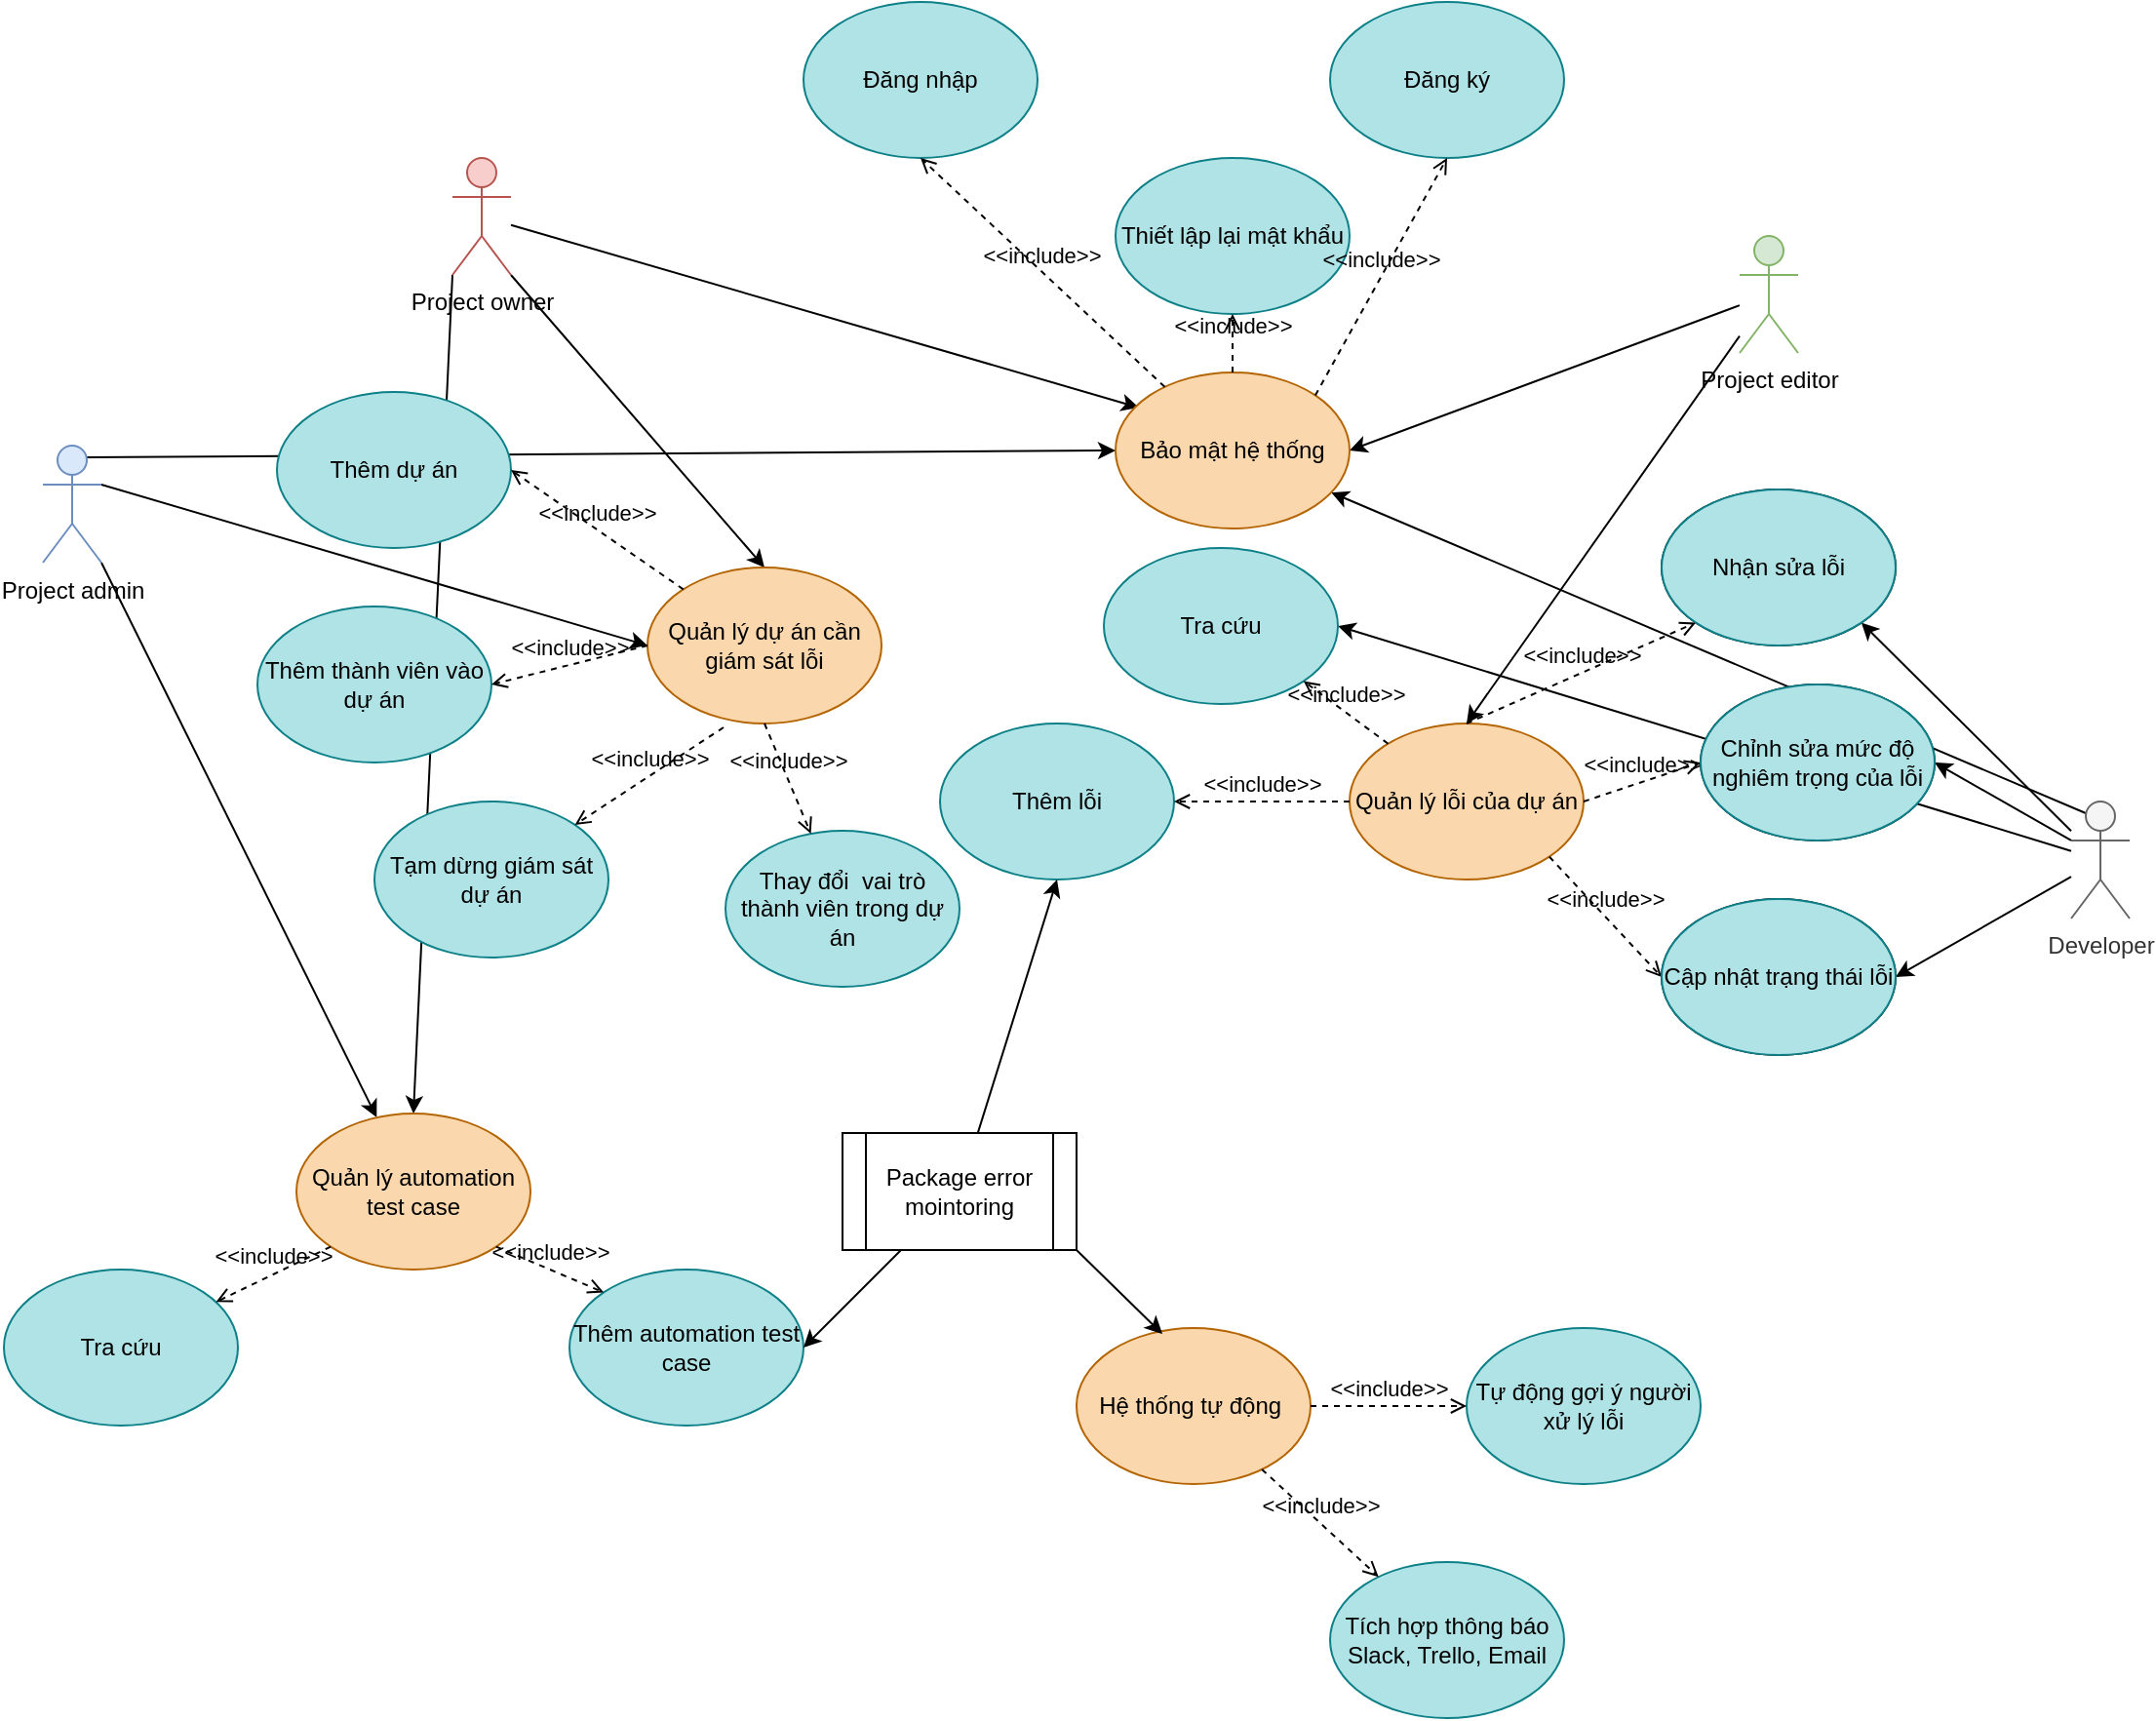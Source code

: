 <mxfile version="15.2.9" type="device"><diagram id="b39oWByr7HVO7zAtlw5A" name="Page-1"><mxGraphModel dx="1929" dy="1761" grid="1" gridSize="10" guides="1" tooltips="1" connect="1" arrows="1" fold="1" page="1" pageScale="1" pageWidth="827" pageHeight="1169" math="0" shadow="0"><root><mxCell id="0"/><mxCell id="1" parent="0"/><mxCell id="U4MvvCS_DPoj0P0R5FW4-27" style="rounded=0;orthogonalLoop=1;jettySize=auto;html=1;entryX=0.1;entryY=0.225;entryDx=0;entryDy=0;entryPerimeter=0;" parent="1" source="U4MvvCS_DPoj0P0R5FW4-1" target="U4MvvCS_DPoj0P0R5FW4-59" edge="1"><mxGeometry relative="1" as="geometry"/></mxCell><mxCell id="U4MvvCS_DPoj0P0R5FW4-55" style="edgeStyle=none;rounded=0;orthogonalLoop=1;jettySize=auto;html=1;exitX=1;exitY=1;exitDx=0;exitDy=0;exitPerimeter=0;entryX=0.5;entryY=0;entryDx=0;entryDy=0;" parent="1" source="U4MvvCS_DPoj0P0R5FW4-1" target="U4MvvCS_DPoj0P0R5FW4-9" edge="1"><mxGeometry relative="1" as="geometry"/></mxCell><mxCell id="U4MvvCS_DPoj0P0R5FW4-58" style="edgeStyle=none;rounded=0;orthogonalLoop=1;jettySize=auto;html=1;exitX=0;exitY=1;exitDx=0;exitDy=0;exitPerimeter=0;entryX=0.5;entryY=0;entryDx=0;entryDy=0;" parent="1" source="U4MvvCS_DPoj0P0R5FW4-1" target="U4MvvCS_DPoj0P0R5FW4-22" edge="1"><mxGeometry relative="1" as="geometry"/></mxCell><mxCell id="U4MvvCS_DPoj0P0R5FW4-1" value="Project owner" style="shape=umlActor;verticalLabelPosition=bottom;verticalAlign=top;html=1;outlineConnect=0;fillColor=#f8cecc;strokeColor=#b85450;" parent="1" vertex="1"><mxGeometry x="40" y="40" width="30" height="60" as="geometry"/></mxCell><mxCell id="U4MvvCS_DPoj0P0R5FW4-28" style="edgeStyle=none;rounded=0;orthogonalLoop=1;jettySize=auto;html=1;" parent="1" source="U4MvvCS_DPoj0P0R5FW4-2" edge="1"><mxGeometry relative="1" as="geometry"><mxPoint x="500" y="190" as="targetPoint"/></mxGeometry></mxCell><mxCell id="U4MvvCS_DPoj0P0R5FW4-41" style="edgeStyle=none;rounded=0;orthogonalLoop=1;jettySize=auto;html=1;entryX=0.5;entryY=0;entryDx=0;entryDy=0;" parent="1" source="U4MvvCS_DPoj0P0R5FW4-2" target="U4MvvCS_DPoj0P0R5FW4-14" edge="1"><mxGeometry relative="1" as="geometry"/></mxCell><mxCell id="U4MvvCS_DPoj0P0R5FW4-2" value="Project editor" style="shape=umlActor;verticalLabelPosition=bottom;verticalAlign=top;html=1;outlineConnect=0;fillColor=#d5e8d4;strokeColor=#82b366;" parent="1" vertex="1"><mxGeometry x="700" y="80" width="30" height="60" as="geometry"/></mxCell><mxCell id="U4MvvCS_DPoj0P0R5FW4-38" style="edgeStyle=none;rounded=0;orthogonalLoop=1;jettySize=auto;html=1;entryX=1;entryY=0.5;entryDx=0;entryDy=0;" parent="1" source="U4MvvCS_DPoj0P0R5FW4-3" target="U4MvvCS_DPoj0P0R5FW4-19" edge="1"><mxGeometry relative="1" as="geometry"/></mxCell><mxCell id="U4MvvCS_DPoj0P0R5FW4-39" style="edgeStyle=none;rounded=0;orthogonalLoop=1;jettySize=auto;html=1;exitX=0;exitY=0.333;exitDx=0;exitDy=0;exitPerimeter=0;entryX=1;entryY=0.5;entryDx=0;entryDy=0;" parent="1" source="U4MvvCS_DPoj0P0R5FW4-3" target="U4MvvCS_DPoj0P0R5FW4-20" edge="1"><mxGeometry relative="1" as="geometry"/></mxCell><mxCell id="U4MvvCS_DPoj0P0R5FW4-40" style="edgeStyle=none;rounded=0;orthogonalLoop=1;jettySize=auto;html=1;entryX=1;entryY=1;entryDx=0;entryDy=0;" parent="1" source="U4MvvCS_DPoj0P0R5FW4-3" target="U4MvvCS_DPoj0P0R5FW4-21" edge="1"><mxGeometry relative="1" as="geometry"/></mxCell><mxCell id="U4MvvCS_DPoj0P0R5FW4-56" style="edgeStyle=none;rounded=0;orthogonalLoop=1;jettySize=auto;html=1;entryX=1;entryY=0.5;entryDx=0;entryDy=0;" parent="1" source="U4MvvCS_DPoj0P0R5FW4-3" target="U4MvvCS_DPoj0P0R5FW4-24" edge="1"><mxGeometry relative="1" as="geometry"/></mxCell><mxCell id="U4MvvCS_DPoj0P0R5FW4-63" style="edgeStyle=none;rounded=0;orthogonalLoop=1;jettySize=auto;html=1;exitX=0.25;exitY=0.1;exitDx=0;exitDy=0;exitPerimeter=0;" parent="1" source="U4MvvCS_DPoj0P0R5FW4-3" target="U4MvvCS_DPoj0P0R5FW4-59" edge="1"><mxGeometry relative="1" as="geometry"/></mxCell><mxCell id="U4MvvCS_DPoj0P0R5FW4-3" value="Developer" style="shape=umlActor;verticalLabelPosition=bottom;verticalAlign=top;html=1;outlineConnect=0;fillColor=#f5f5f5;strokeColor=#666666;fontColor=#333333;" parent="1" vertex="1"><mxGeometry x="870" y="370" width="30" height="60" as="geometry"/></mxCell><mxCell id="U4MvvCS_DPoj0P0R5FW4-49" style="edgeStyle=none;rounded=0;orthogonalLoop=1;jettySize=auto;html=1;exitX=0.75;exitY=0.1;exitDx=0;exitDy=0;exitPerimeter=0;entryX=0;entryY=0.5;entryDx=0;entryDy=0;" parent="1" source="U4MvvCS_DPoj0P0R5FW4-4" target="U4MvvCS_DPoj0P0R5FW4-59" edge="1"><mxGeometry relative="1" as="geometry"/></mxCell><mxCell id="U4MvvCS_DPoj0P0R5FW4-54" style="edgeStyle=none;rounded=0;orthogonalLoop=1;jettySize=auto;html=1;exitX=1;exitY=0.333;exitDx=0;exitDy=0;exitPerimeter=0;entryX=0;entryY=0.5;entryDx=0;entryDy=0;" parent="1" source="U4MvvCS_DPoj0P0R5FW4-4" target="U4MvvCS_DPoj0P0R5FW4-9" edge="1"><mxGeometry relative="1" as="geometry"/></mxCell><mxCell id="U4MvvCS_DPoj0P0R5FW4-57" style="edgeStyle=none;rounded=0;orthogonalLoop=1;jettySize=auto;html=1;exitX=1;exitY=1;exitDx=0;exitDy=0;exitPerimeter=0;" parent="1" source="U4MvvCS_DPoj0P0R5FW4-4" target="U4MvvCS_DPoj0P0R5FW4-22" edge="1"><mxGeometry relative="1" as="geometry"/></mxCell><mxCell id="U4MvvCS_DPoj0P0R5FW4-4" value="Project admin&lt;br&gt;" style="shape=umlActor;verticalLabelPosition=bottom;verticalAlign=top;html=1;outlineConnect=0;fillColor=#dae8fc;strokeColor=#6c8ebf;" parent="1" vertex="1"><mxGeometry x="-170" y="187.5" width="30" height="60" as="geometry"/></mxCell><mxCell id="U4MvvCS_DPoj0P0R5FW4-6" value="Đăng nhập" style="ellipse;whiteSpace=wrap;html=1;fillColor=#b0e3e6;strokeColor=#0e8088;" parent="1" vertex="1"><mxGeometry x="220" y="-40" width="120" height="80" as="geometry"/></mxCell><mxCell id="U4MvvCS_DPoj0P0R5FW4-7" value="Đăng ký" style="ellipse;whiteSpace=wrap;html=1;fillColor=#b0e3e6;strokeColor=#0e8088;" parent="1" vertex="1"><mxGeometry x="490" y="-40" width="120" height="80" as="geometry"/></mxCell><mxCell id="U4MvvCS_DPoj0P0R5FW4-8" value="Thiết lập lại mật khẩu" style="ellipse;whiteSpace=wrap;html=1;fillColor=#b0e3e6;strokeColor=#0e8088;" parent="1" vertex="1"><mxGeometry x="380" y="40" width="120" height="80" as="geometry"/></mxCell><mxCell id="U4MvvCS_DPoj0P0R5FW4-9" value="Quản lý dự án cần giám sát lỗi" style="ellipse;whiteSpace=wrap;html=1;fillColor=#fad7ac;strokeColor=#b46504;" parent="1" vertex="1"><mxGeometry x="140" y="250" width="120" height="80" as="geometry"/></mxCell><mxCell id="U4MvvCS_DPoj0P0R5FW4-10" value="Thêm dự án" style="ellipse;whiteSpace=wrap;html=1;fillColor=#b0e3e6;strokeColor=#0e8088;" parent="1" vertex="1"><mxGeometry x="-50" y="160" width="120" height="80" as="geometry"/></mxCell><mxCell id="U4MvvCS_DPoj0P0R5FW4-11" value="Thêm thành viên vào dự án" style="ellipse;whiteSpace=wrap;html=1;fillColor=#b0e3e6;strokeColor=#0e8088;" parent="1" vertex="1"><mxGeometry x="-60" y="270" width="120" height="80" as="geometry"/></mxCell><mxCell id="U4MvvCS_DPoj0P0R5FW4-12" value="Tạm dừng giám sát dự án" style="ellipse;whiteSpace=wrap;html=1;fillColor=#b0e3e6;strokeColor=#0e8088;" parent="1" vertex="1"><mxGeometry y="370" width="120" height="80" as="geometry"/></mxCell><mxCell id="U4MvvCS_DPoj0P0R5FW4-14" value="Quản lý lỗi của dự án" style="ellipse;whiteSpace=wrap;html=1;fillColor=#fad7ac;strokeColor=#b46504;" parent="1" vertex="1"><mxGeometry x="500" y="330" width="120" height="80" as="geometry"/></mxCell><mxCell id="U4MvvCS_DPoj0P0R5FW4-15" value="Thêm lỗi" style="ellipse;whiteSpace=wrap;html=1;fillColor=#b0e3e6;strokeColor=#0e8088;" parent="1" vertex="1"><mxGeometry x="290" y="330" width="120" height="80" as="geometry"/></mxCell><mxCell id="U4MvvCS_DPoj0P0R5FW4-19" value="Cập nhật trạng thái lỗi" style="ellipse;whiteSpace=wrap;html=1;" parent="1" vertex="1"><mxGeometry x="660" y="420" width="120" height="80" as="geometry"/></mxCell><mxCell id="U4MvvCS_DPoj0P0R5FW4-20" value="Chỉnh sửa mức độ nghiêm trọng của lỗi" style="ellipse;whiteSpace=wrap;html=1;" parent="1" vertex="1"><mxGeometry x="680" y="310" width="120" height="80" as="geometry"/></mxCell><mxCell id="U4MvvCS_DPoj0P0R5FW4-21" value="Nhận sửa lỗi" style="ellipse;whiteSpace=wrap;html=1;" parent="1" vertex="1"><mxGeometry x="660" y="210" width="120" height="80" as="geometry"/></mxCell><mxCell id="U4MvvCS_DPoj0P0R5FW4-22" value="Quản lý automation test case" style="ellipse;whiteSpace=wrap;html=1;fillColor=#fad7ac;strokeColor=#b46504;" parent="1" vertex="1"><mxGeometry x="-40" y="530" width="120" height="80" as="geometry"/></mxCell><mxCell id="U4MvvCS_DPoj0P0R5FW4-23" value="Thêm automation test case" style="ellipse;whiteSpace=wrap;html=1;fillColor=#b0e3e6;strokeColor=#0e8088;" parent="1" vertex="1"><mxGeometry x="100" y="610" width="120" height="80" as="geometry"/></mxCell><mxCell id="U4MvvCS_DPoj0P0R5FW4-24" value="Tra cứu" style="ellipse;whiteSpace=wrap;html=1;fillColor=#b0e3e6;strokeColor=#0e8088;" parent="1" vertex="1"><mxGeometry x="374" y="240" width="120" height="80" as="geometry"/></mxCell><mxCell id="U4MvvCS_DPoj0P0R5FW4-25" value="Tra cứu" style="ellipse;whiteSpace=wrap;html=1;fillColor=#b0e3e6;strokeColor=#0e8088;" parent="1" vertex="1"><mxGeometry x="-190" y="610" width="120" height="80" as="geometry"/></mxCell><mxCell id="U4MvvCS_DPoj0P0R5FW4-30" value="&amp;lt;&amp;lt;include&amp;gt;&amp;gt;" style="html=1;verticalAlign=bottom;labelBackgroundColor=none;endArrow=open;endFill=0;dashed=1;entryX=1;entryY=0.5;entryDx=0;entryDy=0;" parent="1" source="U4MvvCS_DPoj0P0R5FW4-9" target="U4MvvCS_DPoj0P0R5FW4-10" edge="1"><mxGeometry width="160" relative="1" as="geometry"><mxPoint x="330" y="270" as="sourcePoint"/><mxPoint x="490" y="270" as="targetPoint"/></mxGeometry></mxCell><mxCell id="U4MvvCS_DPoj0P0R5FW4-31" value="&amp;lt;&amp;lt;include&amp;gt;&amp;gt;" style="html=1;verticalAlign=bottom;labelBackgroundColor=none;endArrow=open;endFill=0;dashed=1;entryX=1;entryY=0.5;entryDx=0;entryDy=0;exitX=0;exitY=0.5;exitDx=0;exitDy=0;" parent="1" source="U4MvvCS_DPoj0P0R5FW4-9" target="U4MvvCS_DPoj0P0R5FW4-11" edge="1"><mxGeometry width="160" relative="1" as="geometry"><mxPoint x="248.621" y="241.034" as="sourcePoint"/><mxPoint x="190" y="200" as="targetPoint"/></mxGeometry></mxCell><mxCell id="U4MvvCS_DPoj0P0R5FW4-32" value="&amp;lt;&amp;lt;include&amp;gt;&amp;gt;" style="html=1;verticalAlign=bottom;labelBackgroundColor=none;endArrow=open;endFill=0;dashed=1;exitX=0.325;exitY=1.025;exitDx=0;exitDy=0;exitPerimeter=0;" parent="1" source="U4MvvCS_DPoj0P0R5FW4-9" target="U4MvvCS_DPoj0P0R5FW4-12" edge="1"><mxGeometry width="160" relative="1" as="geometry"><mxPoint x="258.621" y="251.034" as="sourcePoint"/><mxPoint x="200" y="210" as="targetPoint"/></mxGeometry></mxCell><mxCell id="U4MvvCS_DPoj0P0R5FW4-33" value="&amp;lt;&amp;lt;include&amp;gt;&amp;gt;" style="html=1;verticalAlign=bottom;labelBackgroundColor=none;endArrow=open;endFill=0;dashed=1;entryX=0;entryY=1;entryDx=0;entryDy=0;exitX=0.5;exitY=0;exitDx=0;exitDy=0;" parent="1" source="U4MvvCS_DPoj0P0R5FW4-14" target="U4MvvCS_DPoj0P0R5FW4-21" edge="1"><mxGeometry width="160" relative="1" as="geometry"><mxPoint x="288.621" y="251.034" as="sourcePoint"/><mxPoint x="230" y="210" as="targetPoint"/></mxGeometry></mxCell><mxCell id="U4MvvCS_DPoj0P0R5FW4-34" value="&amp;lt;&amp;lt;include&amp;gt;&amp;gt;" style="html=1;verticalAlign=bottom;labelBackgroundColor=none;endArrow=open;endFill=0;dashed=1;entryX=1;entryY=1;entryDx=0;entryDy=0;" parent="1" source="U4MvvCS_DPoj0P0R5FW4-14" target="U4MvvCS_DPoj0P0R5FW4-24" edge="1"><mxGeometry width="160" relative="1" as="geometry"><mxPoint x="550" y="340" as="sourcePoint"/><mxPoint x="590" y="280" as="targetPoint"/></mxGeometry></mxCell><mxCell id="U4MvvCS_DPoj0P0R5FW4-35" value="&amp;lt;&amp;lt;include&amp;gt;&amp;gt;" style="html=1;verticalAlign=bottom;labelBackgroundColor=none;endArrow=open;endFill=0;dashed=1;" parent="1" source="U4MvvCS_DPoj0P0R5FW4-14" target="U4MvvCS_DPoj0P0R5FW4-15" edge="1"><mxGeometry width="160" relative="1" as="geometry"><mxPoint x="515.974" y="347.054" as="sourcePoint"/><mxPoint x="486.426" y="318.284" as="targetPoint"/></mxGeometry></mxCell><mxCell id="U4MvvCS_DPoj0P0R5FW4-37" value="&amp;lt;&amp;lt;include&amp;gt;&amp;gt;" style="html=1;verticalAlign=bottom;labelBackgroundColor=none;endArrow=open;endFill=0;dashed=1;exitX=1;exitY=1;exitDx=0;exitDy=0;entryX=0;entryY=0.5;entryDx=0;entryDy=0;" parent="1" source="U4MvvCS_DPoj0P0R5FW4-14" target="U4MvvCS_DPoj0P0R5FW4-19" edge="1"><mxGeometry width="160" relative="1" as="geometry"><mxPoint x="550" y="420" as="sourcePoint"/><mxPoint x="520" y="470" as="targetPoint"/></mxGeometry></mxCell><mxCell id="U4MvvCS_DPoj0P0R5FW4-43" value="&amp;lt;&amp;lt;include&amp;gt;&amp;gt;" style="html=1;verticalAlign=bottom;labelBackgroundColor=none;endArrow=open;endFill=0;dashed=1;exitX=1;exitY=0.5;exitDx=0;exitDy=0;entryX=0;entryY=0.5;entryDx=0;entryDy=0;" parent="1" source="U4MvvCS_DPoj0P0R5FW4-14" target="U4MvvCS_DPoj0P0R5FW4-20" edge="1"><mxGeometry width="160" relative="1" as="geometry"><mxPoint x="570" y="340" as="sourcePoint"/><mxPoint x="660" y="360" as="targetPoint"/></mxGeometry></mxCell><mxCell id="U4MvvCS_DPoj0P0R5FW4-45" style="edgeStyle=none;rounded=0;orthogonalLoop=1;jettySize=auto;html=1;entryX=1;entryY=0.5;entryDx=0;entryDy=0;" parent="1" source="U4MvvCS_DPoj0P0R5FW4-44" target="U4MvvCS_DPoj0P0R5FW4-23" edge="1"><mxGeometry relative="1" as="geometry"/></mxCell><mxCell id="U4MvvCS_DPoj0P0R5FW4-72" style="edgeStyle=none;rounded=0;orthogonalLoop=1;jettySize=auto;html=1;entryX=0.5;entryY=1;entryDx=0;entryDy=0;" parent="1" source="U4MvvCS_DPoj0P0R5FW4-44" target="U4MvvCS_DPoj0P0R5FW4-15" edge="1"><mxGeometry relative="1" as="geometry"/></mxCell><mxCell id="U4MvvCS_DPoj0P0R5FW4-44" value="Package error mointoring" style="shape=process;whiteSpace=wrap;html=1;backgroundOutline=1;" parent="1" vertex="1"><mxGeometry x="240" y="540" width="120" height="60" as="geometry"/></mxCell><mxCell id="U4MvvCS_DPoj0P0R5FW4-46" value="&amp;lt;&amp;lt;include&amp;gt;&amp;gt;" style="html=1;verticalAlign=bottom;labelBackgroundColor=none;endArrow=open;endFill=0;dashed=1;exitX=0;exitY=1;exitDx=0;exitDy=0;" parent="1" source="U4MvvCS_DPoj0P0R5FW4-22" target="U4MvvCS_DPoj0P0R5FW4-25" edge="1"><mxGeometry width="160" relative="1" as="geometry"><mxPoint x="120" y="560" as="sourcePoint"/><mxPoint x="70" y="610" as="targetPoint"/></mxGeometry></mxCell><mxCell id="U4MvvCS_DPoj0P0R5FW4-47" value="&amp;lt;&amp;lt;include&amp;gt;&amp;gt;" style="html=1;verticalAlign=bottom;labelBackgroundColor=none;endArrow=open;endFill=0;dashed=1;exitX=1;exitY=1;exitDx=0;exitDy=0;entryX=0;entryY=0;entryDx=0;entryDy=0;" parent="1" source="U4MvvCS_DPoj0P0R5FW4-22" target="U4MvvCS_DPoj0P0R5FW4-23" edge="1"><mxGeometry width="160" relative="1" as="geometry"><mxPoint x="147.574" y="598.284" as="sourcePoint"/><mxPoint x="80" y="620" as="targetPoint"/></mxGeometry></mxCell><mxCell id="U4MvvCS_DPoj0P0R5FW4-59" value="Bảo mật hệ thống" style="ellipse;whiteSpace=wrap;html=1;fillColor=#fad7ac;strokeColor=#b46504;" parent="1" vertex="1"><mxGeometry x="380" y="150" width="120" height="80" as="geometry"/></mxCell><mxCell id="U4MvvCS_DPoj0P0R5FW4-60" value="&amp;lt;&amp;lt;include&amp;gt;&amp;gt;" style="html=1;verticalAlign=bottom;labelBackgroundColor=none;endArrow=open;endFill=0;dashed=1;exitX=0.5;exitY=0;exitDx=0;exitDy=0;" parent="1" source="U4MvvCS_DPoj0P0R5FW4-59" target="U4MvvCS_DPoj0P0R5FW4-8" edge="1"><mxGeometry width="160" relative="1" as="geometry"><mxPoint x="248.381" y="321.187" as="sourcePoint"/><mxPoint x="160" y="260" as="targetPoint"/></mxGeometry></mxCell><mxCell id="U4MvvCS_DPoj0P0R5FW4-61" value="&amp;lt;&amp;lt;include&amp;gt;&amp;gt;" style="html=1;verticalAlign=bottom;labelBackgroundColor=none;endArrow=open;endFill=0;dashed=1;exitX=1;exitY=0;exitDx=0;exitDy=0;entryX=0.5;entryY=1;entryDx=0;entryDy=0;" parent="1" source="U4MvvCS_DPoj0P0R5FW4-59" target="U4MvvCS_DPoj0P0R5FW4-7" edge="1"><mxGeometry width="160" relative="1" as="geometry"><mxPoint x="450" y="160" as="sourcePoint"/><mxPoint x="450" y="130" as="targetPoint"/></mxGeometry></mxCell><mxCell id="U4MvvCS_DPoj0P0R5FW4-62" value="&amp;lt;&amp;lt;include&amp;gt;&amp;gt;" style="html=1;verticalAlign=bottom;labelBackgroundColor=none;endArrow=open;endFill=0;dashed=1;entryX=0.5;entryY=1;entryDx=0;entryDy=0;" parent="1" source="U4MvvCS_DPoj0P0R5FW4-59" target="U4MvvCS_DPoj0P0R5FW4-6" edge="1"><mxGeometry width="160" relative="1" as="geometry"><mxPoint x="492.426" y="171.716" as="sourcePoint"/><mxPoint x="560" y="50" as="targetPoint"/></mxGeometry></mxCell><mxCell id="U4MvvCS_DPoj0P0R5FW4-64" value="Nhận sửa lỗi" style="ellipse;whiteSpace=wrap;html=1;fillColor=#b0e3e6;strokeColor=#0e8088;" parent="1" vertex="1"><mxGeometry x="660" y="210" width="120" height="80" as="geometry"/></mxCell><mxCell id="U4MvvCS_DPoj0P0R5FW4-65" value="Chỉnh sửa mức độ nghiêm trọng của lỗi" style="ellipse;whiteSpace=wrap;html=1;fillColor=#b0e3e6;strokeColor=#0e8088;" parent="1" vertex="1"><mxGeometry x="680" y="310" width="120" height="80" as="geometry"/></mxCell><mxCell id="U4MvvCS_DPoj0P0R5FW4-66" value="Cập nhật trạng thái lỗi" style="ellipse;whiteSpace=wrap;html=1;fillColor=#b0e3e6;strokeColor=#0e8088;" parent="1" vertex="1"><mxGeometry x="660" y="420" width="120" height="80" as="geometry"/></mxCell><mxCell id="U4MvvCS_DPoj0P0R5FW4-69" value="Thay đổi&amp;nbsp; vai trò thành viên trong dự án" style="ellipse;whiteSpace=wrap;html=1;fillColor=#b0e3e6;strokeColor=#0e8088;" parent="1" vertex="1"><mxGeometry x="180" y="385" width="120" height="80" as="geometry"/></mxCell><mxCell id="U4MvvCS_DPoj0P0R5FW4-70" value="&amp;lt;&amp;lt;include&amp;gt;&amp;gt;" style="html=1;verticalAlign=bottom;labelBackgroundColor=none;endArrow=open;endFill=0;dashed=1;exitX=0.5;exitY=1;exitDx=0;exitDy=0;" parent="1" source="U4MvvCS_DPoj0P0R5FW4-9" target="U4MvvCS_DPoj0P0R5FW4-69" edge="1"><mxGeometry width="160" relative="1" as="geometry"><mxPoint x="-151" y="462" as="sourcePoint"/><mxPoint x="-227.151" y="512.0" as="targetPoint"/></mxGeometry></mxCell><mxCell id="AuBEGqSom9c8eVNxN_ql-2" value="Tích hợp thông báo Slack, Trello, Email" style="ellipse;whiteSpace=wrap;html=1;fillColor=#b0e3e6;strokeColor=#0e8088;" vertex="1" parent="1"><mxGeometry x="490" y="760" width="120" height="80" as="geometry"/></mxCell><mxCell id="AuBEGqSom9c8eVNxN_ql-8" value="Tự động gợi ý người xử lý lỗi" style="ellipse;whiteSpace=wrap;html=1;fillColor=#b0e3e6;strokeColor=#0e8088;" vertex="1" parent="1"><mxGeometry x="560" y="640" width="120" height="80" as="geometry"/></mxCell><mxCell id="AuBEGqSom9c8eVNxN_ql-12" value="Hệ thống tự động&amp;nbsp;" style="ellipse;whiteSpace=wrap;html=1;fillColor=#fad7ac;strokeColor=#b46504;" vertex="1" parent="1"><mxGeometry x="360" y="640" width="120" height="80" as="geometry"/></mxCell><mxCell id="AuBEGqSom9c8eVNxN_ql-13" value="&amp;lt;&amp;lt;include&amp;gt;&amp;gt;" style="html=1;verticalAlign=bottom;labelBackgroundColor=none;endArrow=open;endFill=0;dashed=1;" edge="1" parent="1" source="AuBEGqSom9c8eVNxN_ql-12" target="AuBEGqSom9c8eVNxN_ql-2"><mxGeometry width="160" relative="1" as="geometry"><mxPoint x="373.996" y="770.004" as="sourcePoint"/><mxPoint x="500" y="800" as="targetPoint"/></mxGeometry></mxCell><mxCell id="AuBEGqSom9c8eVNxN_ql-14" style="edgeStyle=none;rounded=0;orthogonalLoop=1;jettySize=auto;html=1;exitX=1;exitY=1;exitDx=0;exitDy=0;entryX=0.367;entryY=0.038;entryDx=0;entryDy=0;entryPerimeter=0;" edge="1" parent="1" source="U4MvvCS_DPoj0P0R5FW4-44" target="AuBEGqSom9c8eVNxN_ql-12"><mxGeometry relative="1" as="geometry"><mxPoint x="311.25" y="550" as="sourcePoint"/><mxPoint x="400" y="660" as="targetPoint"/></mxGeometry></mxCell><mxCell id="AuBEGqSom9c8eVNxN_ql-15" value="&amp;lt;&amp;lt;include&amp;gt;&amp;gt;" style="html=1;verticalAlign=bottom;labelBackgroundColor=none;endArrow=open;endFill=0;dashed=1;entryX=0;entryY=0.5;entryDx=0;entryDy=0;exitX=1;exitY=0.5;exitDx=0;exitDy=0;" edge="1" parent="1" source="AuBEGqSom9c8eVNxN_ql-12" target="AuBEGqSom9c8eVNxN_ql-8"><mxGeometry width="160" relative="1" as="geometry"><mxPoint x="480.001" y="685.116" as="sourcePoint"/><mxPoint x="541.27" y="760" as="targetPoint"/></mxGeometry></mxCell></root></mxGraphModel></diagram></mxfile>